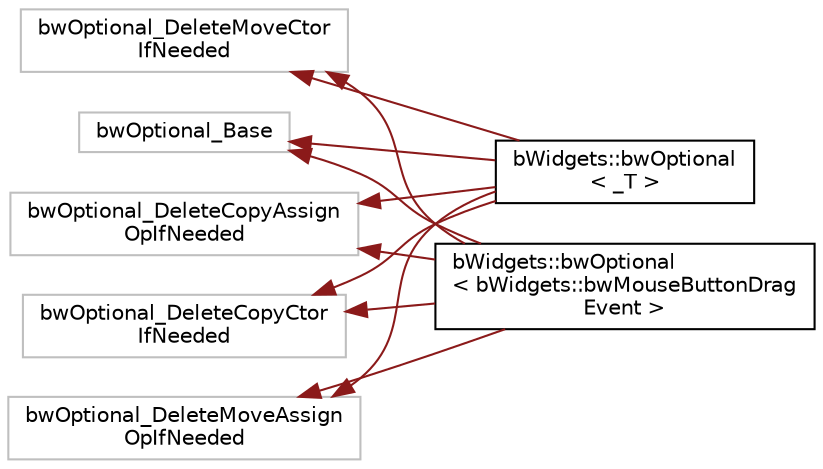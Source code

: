 digraph "Graphical Class Hierarchy"
{
 // LATEX_PDF_SIZE
  edge [fontname="Helvetica",fontsize="10",labelfontname="Helvetica",labelfontsize="10"];
  node [fontname="Helvetica",fontsize="10",shape=record];
  rankdir="LR";
  Node64 [label="bwOptional_Base",height=0.2,width=0.4,color="grey75", fillcolor="white", style="filled",tooltip=" "];
  Node64 -> Node0 [dir="back",color="firebrick4",fontsize="10",style="solid",fontname="Helvetica"];
  Node0 [label="bWidgets::bwOptional\l\< _T \>",height=0.2,width=0.4,color="black", fillcolor="white", style="filled",URL="$classbWidgets_1_1bwOptional.html",tooltip="Own implementation of std::optional for C++11."];
  Node64 -> Node60 [dir="back",color="firebrick4",fontsize="10",style="solid",fontname="Helvetica"];
  Node60 [label="bWidgets::bwOptional\l\< bWidgets::bwMouseButtonDrag\lEvent \>",height=0.2,width=0.4,color="black", fillcolor="white", style="filled",URL="$classbWidgets_1_1bwOptional.html",tooltip=" "];
  Node63 [label="bwOptional_DeleteCopyAssign\lOpIfNeeded",height=0.2,width=0.4,color="grey75", fillcolor="white", style="filled",tooltip=" "];
  Node63 -> Node0 [dir="back",color="firebrick4",fontsize="10",style="solid",fontname="Helvetica"];
  Node63 -> Node60 [dir="back",color="firebrick4",fontsize="10",style="solid",fontname="Helvetica"];
  Node62 [label="bwOptional_DeleteCopyCtor\lIfNeeded",height=0.2,width=0.4,color="grey75", fillcolor="white", style="filled",tooltip=" "];
  Node62 -> Node0 [dir="back",color="firebrick4",fontsize="10",style="solid",fontname="Helvetica"];
  Node62 -> Node60 [dir="back",color="firebrick4",fontsize="10",style="solid",fontname="Helvetica"];
  Node61 [label="bwOptional_DeleteMoveAssign\lOpIfNeeded",height=0.2,width=0.4,color="grey75", fillcolor="white", style="filled",tooltip=" "];
  Node61 -> Node0 [dir="back",color="firebrick4",fontsize="10",style="solid",fontname="Helvetica"];
  Node61 -> Node60 [dir="back",color="firebrick4",fontsize="10",style="solid",fontname="Helvetica"];
  Node58 [label="bwOptional_DeleteMoveCtor\lIfNeeded",height=0.2,width=0.4,color="grey75", fillcolor="white", style="filled",tooltip=" "];
  Node58 -> Node0 [dir="back",color="firebrick4",fontsize="10",style="solid",fontname="Helvetica"];
  Node58 -> Node60 [dir="back",color="firebrick4",fontsize="10",style="solid",fontname="Helvetica"];
}
